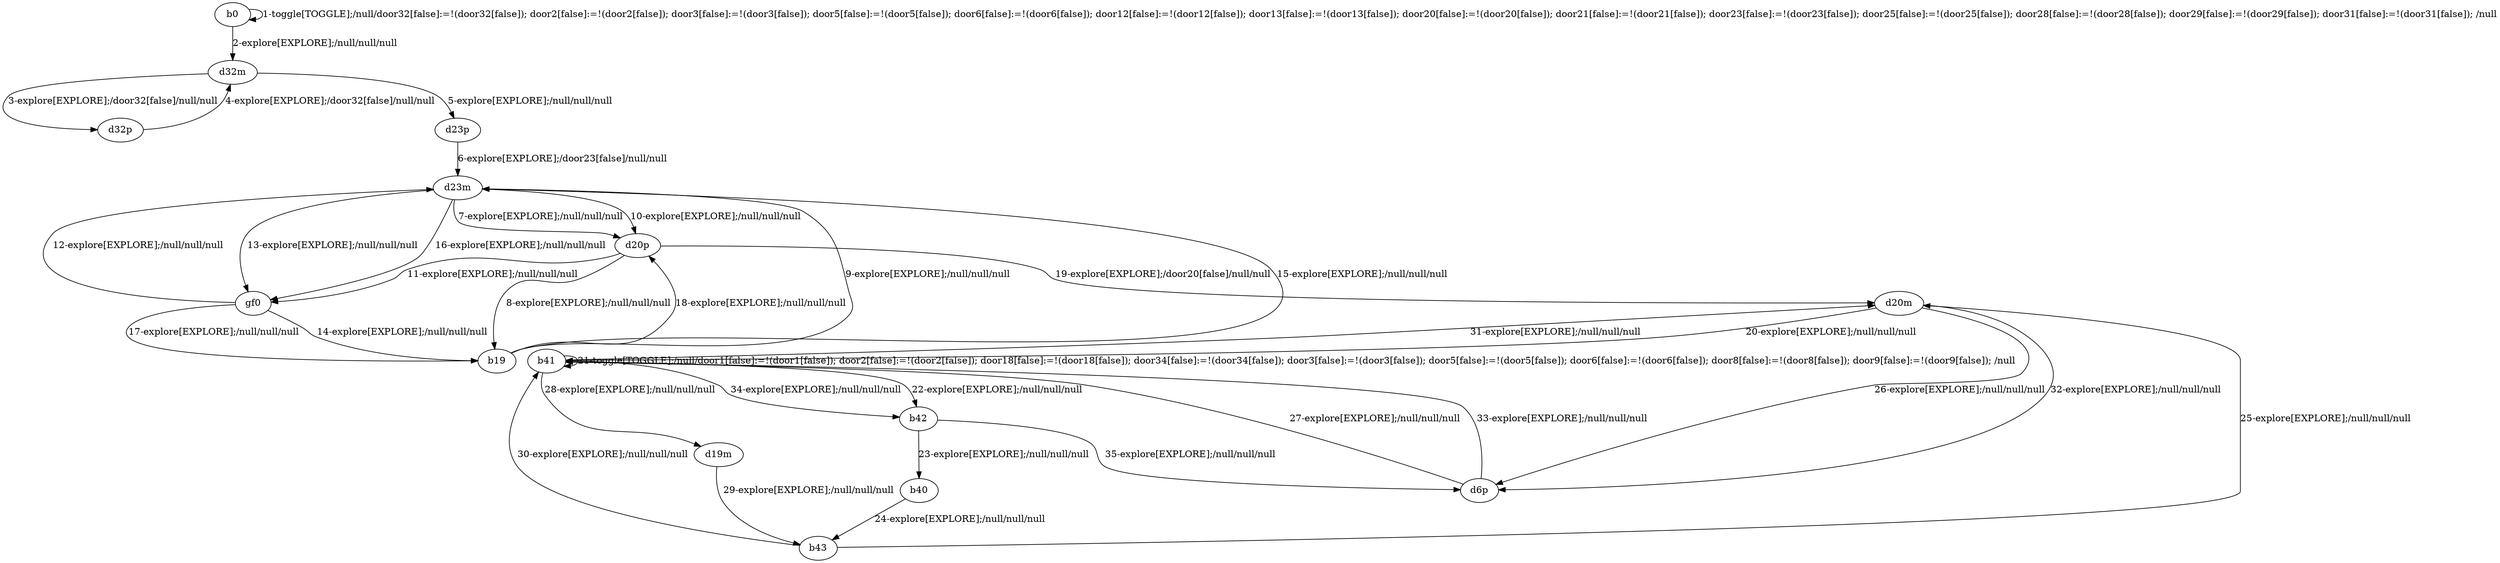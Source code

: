 # Total number of goals covered by this test: 1
# b40 --> b43

digraph g {
"b0" -> "b0" [label = "1-toggle[TOGGLE];/null/door32[false]:=!(door32[false]); door2[false]:=!(door2[false]); door3[false]:=!(door3[false]); door5[false]:=!(door5[false]); door6[false]:=!(door6[false]); door12[false]:=!(door12[false]); door13[false]:=!(door13[false]); door20[false]:=!(door20[false]); door21[false]:=!(door21[false]); door23[false]:=!(door23[false]); door25[false]:=!(door25[false]); door28[false]:=!(door28[false]); door29[false]:=!(door29[false]); door31[false]:=!(door31[false]); /null"];
"b0" -> "d32m" [label = "2-explore[EXPLORE];/null/null/null"];
"d32m" -> "d32p" [label = "3-explore[EXPLORE];/door32[false]/null/null"];
"d32p" -> "d32m" [label = "4-explore[EXPLORE];/door32[false]/null/null"];
"d32m" -> "d23p" [label = "5-explore[EXPLORE];/null/null/null"];
"d23p" -> "d23m" [label = "6-explore[EXPLORE];/door23[false]/null/null"];
"d23m" -> "d20p" [label = "7-explore[EXPLORE];/null/null/null"];
"d20p" -> "b19" [label = "8-explore[EXPLORE];/null/null/null"];
"b19" -> "d23m" [label = "9-explore[EXPLORE];/null/null/null"];
"d23m" -> "d20p" [label = "10-explore[EXPLORE];/null/null/null"];
"d20p" -> "gf0" [label = "11-explore[EXPLORE];/null/null/null"];
"gf0" -> "d23m" [label = "12-explore[EXPLORE];/null/null/null"];
"d23m" -> "gf0" [label = "13-explore[EXPLORE];/null/null/null"];
"gf0" -> "b19" [label = "14-explore[EXPLORE];/null/null/null"];
"b19" -> "d23m" [label = "15-explore[EXPLORE];/null/null/null"];
"d23m" -> "gf0" [label = "16-explore[EXPLORE];/null/null/null"];
"gf0" -> "b19" [label = "17-explore[EXPLORE];/null/null/null"];
"b19" -> "d20p" [label = "18-explore[EXPLORE];/null/null/null"];
"d20p" -> "d20m" [label = "19-explore[EXPLORE];/door20[false]/null/null"];
"d20m" -> "b41" [label = "20-explore[EXPLORE];/null/null/null"];
"b41" -> "b41" [label = "21-toggle[TOGGLE];/null/door1[false]:=!(door1[false]); door2[false]:=!(door2[false]); door18[false]:=!(door18[false]); door34[false]:=!(door34[false]); door3[false]:=!(door3[false]); door5[false]:=!(door5[false]); door6[false]:=!(door6[false]); door8[false]:=!(door8[false]); door9[false]:=!(door9[false]); /null"];
"b41" -> "b42" [label = "22-explore[EXPLORE];/null/null/null"];
"b42" -> "b40" [label = "23-explore[EXPLORE];/null/null/null"];
"b40" -> "b43" [label = "24-explore[EXPLORE];/null/null/null"];
"b43" -> "d20m" [label = "25-explore[EXPLORE];/null/null/null"];
"d20m" -> "d6p" [label = "26-explore[EXPLORE];/null/null/null"];
"d6p" -> "b41" [label = "27-explore[EXPLORE];/null/null/null"];
"b41" -> "d19m" [label = "28-explore[EXPLORE];/null/null/null"];
"d19m" -> "b43" [label = "29-explore[EXPLORE];/null/null/null"];
"b43" -> "b41" [label = "30-explore[EXPLORE];/null/null/null"];
"b41" -> "d20m" [label = "31-explore[EXPLORE];/null/null/null"];
"d20m" -> "d6p" [label = "32-explore[EXPLORE];/null/null/null"];
"d6p" -> "b41" [label = "33-explore[EXPLORE];/null/null/null"];
"b41" -> "b42" [label = "34-explore[EXPLORE];/null/null/null"];
"b42" -> "d6p" [label = "35-explore[EXPLORE];/null/null/null"];
}